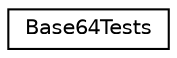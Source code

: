 digraph "Graphical Class Hierarchy"
{
 // LATEX_PDF_SIZE
  edge [fontname="Helvetica",fontsize="10",labelfontname="Helvetica",labelfontsize="10"];
  node [fontname="Helvetica",fontsize="10",shape=record];
  rankdir="LR";
  Node0 [label="Base64Tests",height=0.2,width=0.4,color="black", fillcolor="white", style="filled",URL="$structBase64Tests.html",tooltip=" "];
}
